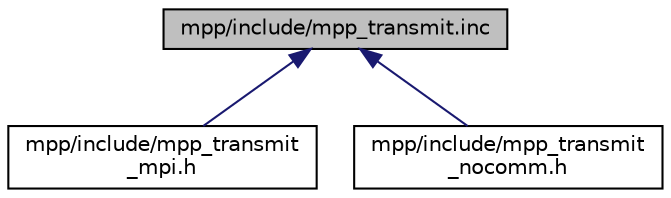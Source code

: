digraph "mpp/include/mpp_transmit.inc"
{
 // INTERACTIVE_SVG=YES
 // LATEX_PDF_SIZE
  edge [fontname="Helvetica",fontsize="10",labelfontname="Helvetica",labelfontsize="10"];
  node [fontname="Helvetica",fontsize="10",shape=record];
  Node1 [label="mpp/include/mpp_transmit.inc",height=0.2,width=0.4,color="black", fillcolor="grey75", style="filled", fontcolor="black",tooltip="Routines for data transmission between PE's."];
  Node1 -> Node2 [dir="back",color="midnightblue",fontsize="10",style="solid",fontname="Helvetica"];
  Node2 [label="mpp/include/mpp_transmit\l_mpi.h",height=0.2,width=0.4,color="black", fillcolor="white", style="filled",URL="$mpp__transmit__mpi_8h_source.html",tooltip=" "];
  Node1 -> Node3 [dir="back",color="midnightblue",fontsize="10",style="solid",fontname="Helvetica"];
  Node3 [label="mpp/include/mpp_transmit\l_nocomm.h",height=0.2,width=0.4,color="black", fillcolor="white", style="filled",URL="$mpp__transmit__nocomm_8h_source.html",tooltip=" "];
}
